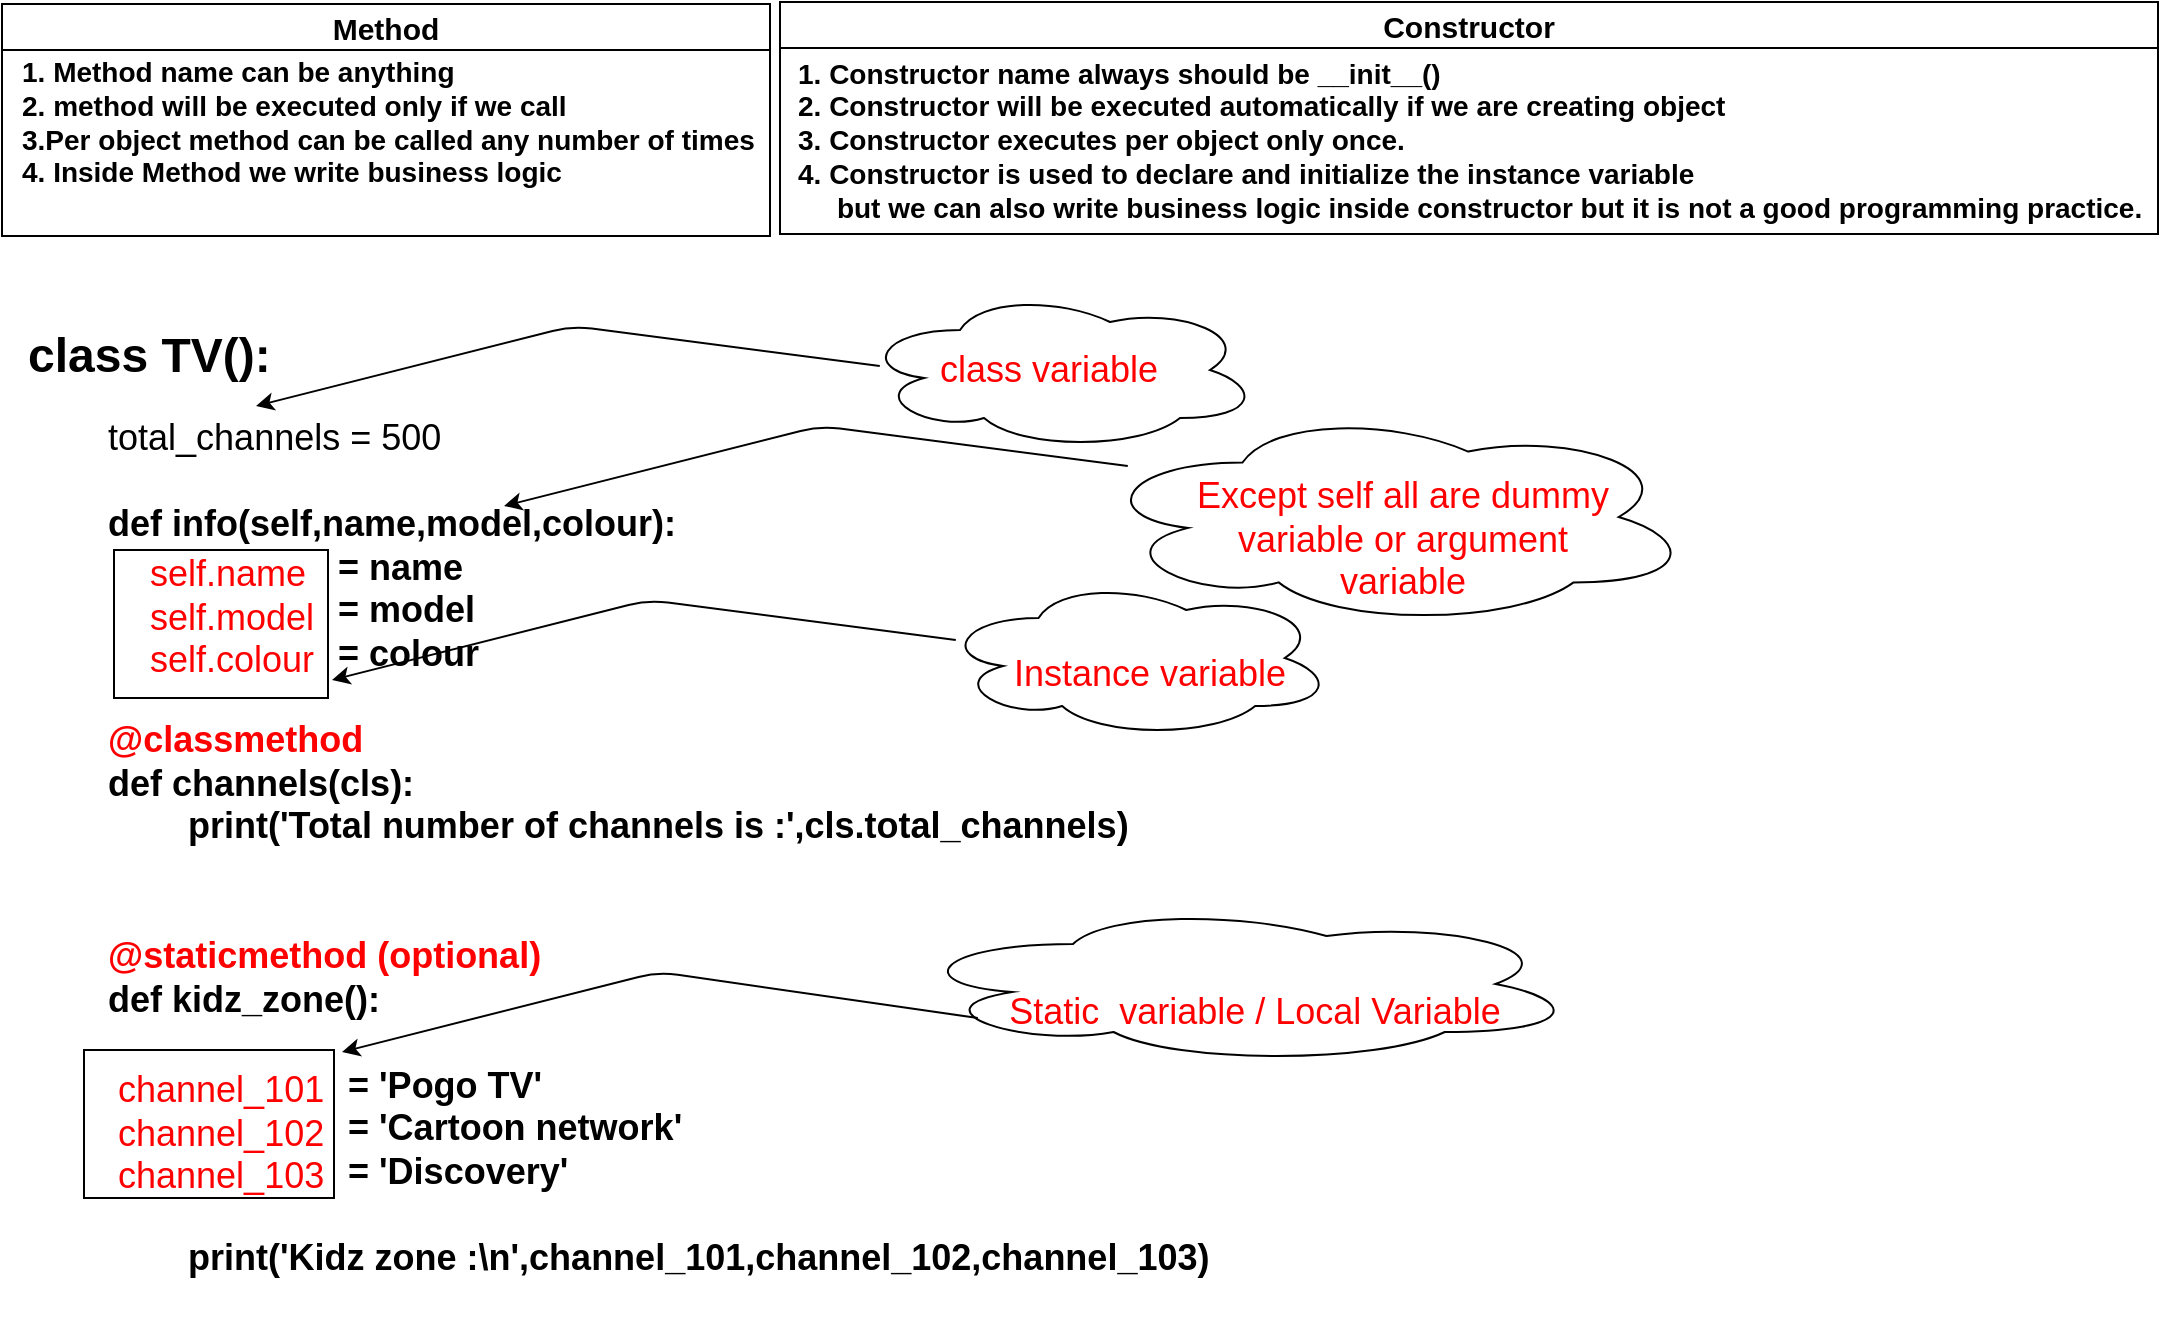 <mxfile version="16.4.5" type="github"><diagram id="Bc4UYXTZ4qeQw-wt_M6N" name="Page-1"><mxGraphModel dx="1108" dy="516" grid="0" gridSize="10" guides="0" tooltips="1" connect="0" arrows="0" fold="1" page="0" pageScale="1" pageWidth="850" pageHeight="1100" math="0" shadow="0"><root><mxCell id="0"/><mxCell id="1" parent="0"/><mxCell id="G-MpAkQVezBca7Nc1rq2-37" value="" style="ellipse;shape=cloud;whiteSpace=wrap;html=1;rounded=0;sketch=0;fontSize=18;fontColor=#FF0000;" vertex="1" parent="1"><mxGeometry x="564" y="416" width="301" height="109" as="geometry"/></mxCell><mxCell id="G-MpAkQVezBca7Nc1rq2-32" value="" style="ellipse;shape=cloud;whiteSpace=wrap;html=1;rounded=0;sketch=0;fontSize=18;fontColor=#FF0000;" vertex="1" parent="1"><mxGeometry x="448" y="357" width="200" height="80" as="geometry"/></mxCell><mxCell id="G-MpAkQVezBca7Nc1rq2-33" value="" style="ellipse;shape=cloud;whiteSpace=wrap;html=1;rounded=0;sketch=0;fontSize=18;fontColor=#FF0000;" vertex="1" parent="1"><mxGeometry x="488" y="501" width="197" height="80" as="geometry"/></mxCell><mxCell id="G-MpAkQVezBca7Nc1rq2-34" value="" style="ellipse;shape=cloud;whiteSpace=wrap;html=1;rounded=0;sketch=0;fontSize=18;fontColor=#FF0000;" vertex="1" parent="1"><mxGeometry x="470" y="664" width="338" height="80" as="geometry"/></mxCell><mxCell id="G-MpAkQVezBca7Nc1rq2-2" value="&lt;h1&gt;class TV():&lt;/h1&gt;&lt;div style=&quot;font-size: 18px&quot;&gt;&lt;span&gt;&#9;&lt;/span&gt;&lt;span style=&quot;white-space: pre&quot;&gt;&#9;&lt;/span&gt;total_channels = 500&lt;br&gt;&lt;/div&gt;&lt;div style=&quot;font-size: 18px&quot;&gt;&lt;br&gt;&lt;/div&gt;&lt;div style=&quot;font-size: 18px&quot;&gt;&lt;div&gt;&lt;b&gt;&lt;font color=&quot;#ff0000&quot;&gt;&lt;span&gt;&#9;&lt;/span&gt;&lt;/font&gt;&lt;/b&gt;&lt;/div&gt;&lt;div&gt;&lt;b&gt;&lt;span&gt;&#9;&lt;/span&gt;&lt;span&gt;&#9;&lt;/span&gt;&lt;span style=&quot;white-space: pre&quot;&gt;&#9;&lt;/span&gt;def info(self,name,model,colour):&lt;br&gt;&lt;/b&gt;&lt;/div&gt;&lt;/div&gt;&lt;blockquote style=&quot;margin: 0 0 0 40px ; border: none ; padding: 0px&quot;&gt;&lt;blockquote style=&quot;margin: 0 0 0 40px ; border: none ; padding: 0px&quot;&gt;&lt;div style=&quot;font-size: 18px&quot;&gt;&lt;div&gt;&lt;b&gt;&amp;nbsp; &amp;nbsp; &amp;nbsp; &amp;nbsp; &amp;nbsp; &amp;nbsp; &amp;nbsp; &amp;nbsp;= name&lt;/b&gt;&lt;/div&gt;&lt;/div&gt;&lt;/blockquote&gt;&lt;blockquote style=&quot;margin: 0 0 0 40px ; border: none ; padding: 0px&quot;&gt;&lt;div style=&quot;font-size: 18px&quot;&gt;&lt;div&gt;&lt;b&gt;&amp;nbsp; &amp;nbsp; &amp;nbsp; &amp;nbsp; &amp;nbsp; &amp;nbsp; &amp;nbsp; &amp;nbsp;= model&lt;/b&gt;&lt;/div&gt;&lt;/div&gt;&lt;/blockquote&gt;&lt;blockquote style=&quot;margin: 0 0 0 40px ; border: none ; padding: 0px&quot;&gt;&lt;div style=&quot;font-size: 18px&quot;&gt;&lt;div&gt;&lt;b&gt;&amp;nbsp; &amp;nbsp; &amp;nbsp; &amp;nbsp; &amp;nbsp; &amp;nbsp; &amp;nbsp; &amp;nbsp;= colour&lt;/b&gt;&lt;/div&gt;&lt;/div&gt;&lt;/blockquote&gt;&lt;/blockquote&gt;&lt;div style=&quot;font-size: 18px&quot;&gt;&lt;div&gt;&lt;b&gt;&lt;br&gt;&lt;/b&gt;&lt;/div&gt;&lt;div&gt;&lt;div&gt;&lt;b&gt;&lt;font color=&quot;#ff0000&quot;&gt;&lt;span&gt;&#9;&lt;/span&gt;&lt;span style=&quot;white-space: pre&quot;&gt;&#9;&lt;/span&gt;@classmethod&lt;/font&gt;&lt;/b&gt;&lt;/div&gt;&lt;div&gt;&lt;b&gt;&lt;span&gt;&#9;&lt;/span&gt;&lt;span&gt;&#9;&lt;/span&gt;&lt;span style=&quot;white-space: pre&quot;&gt;&#9;&lt;/span&gt;def channels(cls):&lt;br&gt;&lt;/b&gt;&lt;/div&gt;&lt;div&gt;&lt;b&gt;&lt;span&gt;&#9;&lt;/span&gt;&lt;span&gt;&#9;&lt;/span&gt;&lt;span&gt;&#9;&lt;/span&gt;&lt;span&gt;&#9;&lt;/span&gt;&lt;span style=&quot;white-space: pre&quot;&gt;&#9;&lt;/span&gt;&lt;span style=&quot;white-space: pre&quot;&gt;&#9;&lt;/span&gt;print('Total number of channels is :',cls.total_channels)&lt;/b&gt;&lt;/div&gt;&lt;/div&gt;&lt;/div&gt;&lt;div style=&quot;font-size: 18px&quot;&gt;&lt;br&gt;&lt;/div&gt;&lt;div style=&quot;font-size: 18px&quot;&gt;&lt;br&gt;&lt;/div&gt;&lt;div style=&quot;font-size: 18px&quot;&gt;&lt;span&gt;&#9;&lt;/span&gt;&lt;b&gt;&lt;font color=&quot;#ff0000&quot;&gt;&lt;span&gt;&#9;&lt;/span&gt;&lt;span style=&quot;white-space: pre&quot;&gt;&#9;&lt;/span&gt;@staticmethod (optional)&lt;/font&gt;&lt;/b&gt;&lt;/div&gt;&lt;div style=&quot;font-size: 18px&quot;&gt;&lt;b&gt;&lt;font style=&quot;font-size: 18px&quot;&gt;&lt;span&gt;&#9;&lt;/span&gt;&lt;span&gt;&#9;&lt;/span&gt;&lt;span style=&quot;white-space: pre&quot;&gt;&#9;&lt;/span&gt;def kidz_zone():&lt;br&gt;&lt;/font&gt;&lt;/b&gt;&lt;/div&gt;&lt;div style=&quot;font-size: 18px&quot;&gt;&lt;b&gt;&lt;font style=&quot;font-size: 18px&quot;&gt;&lt;br&gt;&lt;/font&gt;&lt;/b&gt;&lt;/div&gt;&lt;blockquote style=&quot;margin: 0 0 0 40px ; border: none ; padding: 0px&quot;&gt;&lt;blockquote style=&quot;margin: 0 0 0 40px ; border: none ; padding: 0px&quot;&gt;&lt;div style=&quot;font-size: 18px&quot;&gt;&lt;b&gt;&lt;font style=&quot;font-size: 18px&quot;&gt;&lt;span style=&quot;white-space: pre&quot;&gt;&#9;&lt;/span&gt;&lt;span style=&quot;white-space: pre&quot;&gt;&#9;&lt;/span&gt;= 'Pogo TV'&lt;/font&gt;&lt;/b&gt;&lt;/div&gt;&lt;/blockquote&gt;&lt;blockquote style=&quot;margin: 0 0 0 40px ; border: none ; padding: 0px&quot;&gt;&lt;div style=&quot;font-size: 18px&quot;&gt;&lt;b&gt;&lt;font style=&quot;font-size: 18px&quot;&gt;&amp;nbsp;&lt;span style=&quot;white-space: pre&quot;&gt;&#9;&lt;/span&gt;&lt;span style=&quot;white-space: pre&quot;&gt;&#9;&lt;/span&gt;= 'Cartoon network'&lt;/font&gt;&lt;/b&gt;&lt;/div&gt;&lt;/blockquote&gt;&lt;blockquote style=&quot;margin: 0 0 0 40px ; border: none ; padding: 0px&quot;&gt;&lt;div style=&quot;font-size: 18px&quot;&gt;&lt;b&gt;&lt;font style=&quot;font-size: 18px&quot;&gt;&amp;nbsp;&lt;span style=&quot;white-space: pre&quot;&gt;&#9;&lt;/span&gt;&lt;span style=&quot;white-space: pre&quot;&gt;&#9;&lt;/span&gt;= 'Discovery'&lt;/font&gt;&lt;/b&gt;&lt;/div&gt;&lt;div style=&quot;font-size: 18px&quot;&gt;&lt;b&gt;&lt;font style=&quot;font-size: 18px&quot;&gt;&lt;br&gt;&lt;/font&gt;&lt;/b&gt;&lt;/div&gt;&lt;/blockquote&gt;&lt;blockquote style=&quot;margin: 0 0 0 40px ; border: none ; padding: 0px&quot;&gt;&lt;div style=&quot;font-size: 18px&quot;&gt;&lt;b&gt;&lt;font style=&quot;font-size: 18px&quot;&gt;&lt;span&gt;print('Kidz zone :\n',&lt;/span&gt;&lt;/font&gt;&lt;/b&gt;&lt;b&gt;channel_101,&lt;/b&gt;&lt;b&gt;channel_102,&lt;/b&gt;&lt;b&gt;channel_103&lt;/b&gt;&lt;b&gt;)&lt;/b&gt;&lt;/div&gt;&lt;/blockquote&gt;&lt;/blockquote&gt;&lt;div style=&quot;font-size: 18px&quot;&gt;&lt;b&gt;&lt;br&gt;&lt;/b&gt;&lt;/div&gt;&lt;div style=&quot;font-size: 18px&quot;&gt;&lt;br&gt;&lt;/div&gt;" style="text;html=1;strokeColor=none;fillColor=none;spacing=5;spacingTop=-20;whiteSpace=wrap;overflow=hidden;rounded=0;sketch=0;" vertex="1" parent="1"><mxGeometry x="27" y="370" width="812" height="502" as="geometry"/></mxCell><mxCell id="G-MpAkQVezBca7Nc1rq2-21" value="Instance variable" style="text;html=1;strokeColor=none;fillColor=none;align=center;verticalAlign=middle;whiteSpace=wrap;rounded=0;sketch=0;fontSize=18;fontColor=#FF0000;" vertex="1" parent="1"><mxGeometry x="470" y="534" width="246" height="30" as="geometry"/></mxCell><mxCell id="G-MpAkQVezBca7Nc1rq2-16" value="class variable" style="text;html=1;strokeColor=none;fillColor=none;align=center;verticalAlign=middle;whiteSpace=wrap;rounded=0;sketch=0;fontSize=18;fontColor=#FF0000;" vertex="1" parent="1"><mxGeometry x="464" y="382" width="157" height="30" as="geometry"/></mxCell><mxCell id="G-MpAkQVezBca7Nc1rq2-26" value="" style="rounded=0;whiteSpace=wrap;html=1;sketch=0;fontSize=18;fontColor=#FF0000;" vertex="1" parent="1"><mxGeometry x="75" y="487" width="107" height="74" as="geometry"/></mxCell><mxCell id="G-MpAkQVezBca7Nc1rq2-20" value="&lt;h1&gt;&lt;br&gt;&lt;/h1&gt;&lt;div&gt;&lt;br&gt;&lt;/div&gt;&lt;div&gt;&lt;div&gt;self.name&lt;/div&gt;&lt;div&gt;self.model&lt;/div&gt;&lt;div&gt;self.colour&lt;/div&gt;&lt;/div&gt;" style="text;html=1;strokeColor=none;fillColor=none;spacing=5;spacingTop=-20;whiteSpace=wrap;overflow=hidden;rounded=0;sketch=0;fontSize=18;fontColor=#FF0000;" vertex="1" parent="1"><mxGeometry x="88" y="386" width="190" height="211" as="geometry"/></mxCell><mxCell id="G-MpAkQVezBca7Nc1rq2-25" value="" style="rounded=0;whiteSpace=wrap;html=1;sketch=0;fontSize=18;fontColor=#FF0000;" vertex="1" parent="1"><mxGeometry x="60" y="737" width="125" height="74" as="geometry"/></mxCell><mxCell id="BrKpq8vj028ilXMLDZcw-2" value="Method" style="swimlane;fontSize=15;" parent="1" vertex="1"><mxGeometry x="19" y="214" width="384" height="116" as="geometry"/></mxCell><mxCell id="BrKpq8vj028ilXMLDZcw-3" value="&lt;font style=&quot;font-size: 14px&quot;&gt;1. Method name can be anything&lt;br&gt;2. method will be executed only if we call&lt;br&gt;3.Per object method can be called any number of times&lt;br&gt;4. Inside Method we write business logic&lt;/font&gt;" style="text;html=1;align=left;verticalAlign=middle;resizable=0;points=[];autosize=1;strokeColor=none;fillColor=none;fontStyle=1;" parent="BrKpq8vj028ilXMLDZcw-2" vertex="1"><mxGeometry x="8" y="27" width="376" height="64" as="geometry"/></mxCell><mxCell id="BrKpq8vj028ilXMLDZcw-6" value="Constructor" style="swimlane;fontSize=15;" parent="1" vertex="1"><mxGeometry x="408" y="213" width="689" height="116" as="geometry"/></mxCell><mxCell id="BrKpq8vj028ilXMLDZcw-7" value="&lt;font style=&quot;font-size: 14px&quot;&gt;1. Constructor name always should be __init__()&lt;br&gt;2. Constructor will be executed automatically if we are creating object&lt;br&gt;3. Constructor executes per object only once.&lt;br&gt;4. Constructor is used to declare and initialize the instance variable &lt;br&gt;&amp;nbsp; &amp;nbsp; &amp;nbsp;but we can also write business logic inside constructor but it is not a good programming practice.&lt;/font&gt;" style="text;html=1;align=left;verticalAlign=middle;resizable=0;points=[];autosize=1;strokeColor=none;fillColor=none;fontStyle=1;" parent="BrKpq8vj028ilXMLDZcw-6" vertex="1"><mxGeometry x="7" y="29" width="682" height="79" as="geometry"/></mxCell><mxCell id="G-MpAkQVezBca7Nc1rq2-23" value="&lt;h1&gt;&lt;br&gt;&lt;/h1&gt;&lt;div&gt;&lt;br&gt;&lt;/div&gt;&lt;div&gt;&lt;div&gt;channel_101&lt;/div&gt;&lt;div&gt;channel_102&lt;/div&gt;&lt;div&gt;channel_103&lt;/div&gt;&lt;/div&gt;" style="text;html=1;strokeColor=none;fillColor=none;spacing=5;spacingTop=-20;whiteSpace=wrap;overflow=hidden;rounded=0;sketch=0;fontSize=18;fontColor=#FF0000;" vertex="1" parent="1"><mxGeometry x="72" y="644" width="190" height="211" as="geometry"/></mxCell><mxCell id="G-MpAkQVezBca7Nc1rq2-27" value="Static&amp;nbsp; variable / Local Variable" style="text;html=1;strokeColor=none;fillColor=none;align=center;verticalAlign=middle;whiteSpace=wrap;rounded=0;sketch=0;fontSize=18;fontColor=#FF0000;" vertex="1" parent="1"><mxGeometry x="508" y="690" width="275" height="55" as="geometry"/></mxCell><mxCell id="G-MpAkQVezBca7Nc1rq2-28" value="" style="endArrow=classic;html=1;rounded=1;sketch=0;fontSize=18;fontColor=#FF0000;curved=0;exitX=-0.004;exitY=0.564;exitDx=0;exitDy=0;exitPerimeter=0;" edge="1" parent="1" source="G-MpAkQVezBca7Nc1rq2-27"><mxGeometry width="50" height="50" relative="1" as="geometry"><mxPoint x="239" y="688" as="sourcePoint"/><mxPoint x="189" y="738" as="targetPoint"/><Array as="points"><mxPoint x="347" y="698"/></Array></mxGeometry></mxCell><mxCell id="G-MpAkQVezBca7Nc1rq2-29" value="" style="endArrow=classic;html=1;rounded=1;sketch=0;fontSize=18;fontColor=#FF0000;curved=0;exitX=-0.004;exitY=0.564;exitDx=0;exitDy=0;exitPerimeter=0;" edge="1" parent="1"><mxGeometry width="50" height="50" relative="1" as="geometry"><mxPoint x="495.9" y="532.02" as="sourcePoint"/><mxPoint x="184" y="552" as="targetPoint"/><Array as="points"><mxPoint x="342" y="512"/></Array></mxGeometry></mxCell><mxCell id="G-MpAkQVezBca7Nc1rq2-30" value="" style="endArrow=classic;html=1;rounded=1;sketch=0;fontSize=18;fontColor=#FF0000;curved=0;exitX=-0.004;exitY=0.564;exitDx=0;exitDy=0;exitPerimeter=0;" edge="1" parent="1"><mxGeometry width="50" height="50" relative="1" as="geometry"><mxPoint x="457.9" y="395.02" as="sourcePoint"/><mxPoint x="146" y="415" as="targetPoint"/><Array as="points"><mxPoint x="304" y="375"/></Array></mxGeometry></mxCell><mxCell id="G-MpAkQVezBca7Nc1rq2-36" value="Except self all are dummy variable or argument variable" style="text;html=1;strokeColor=none;fillColor=none;align=center;verticalAlign=middle;whiteSpace=wrap;rounded=0;sketch=0;fontSize=18;fontColor=#FF0000;" vertex="1" parent="1"><mxGeometry x="605" y="467" width="229" height="30" as="geometry"/></mxCell><mxCell id="G-MpAkQVezBca7Nc1rq2-38" value="" style="endArrow=classic;html=1;rounded=1;sketch=0;fontSize=18;fontColor=#FF0000;curved=0;exitX=-0.004;exitY=0.564;exitDx=0;exitDy=0;exitPerimeter=0;" edge="1" parent="1"><mxGeometry width="50" height="50" relative="1" as="geometry"><mxPoint x="581.9" y="445.02" as="sourcePoint"/><mxPoint x="270" y="465" as="targetPoint"/><Array as="points"><mxPoint x="428" y="425"/></Array></mxGeometry></mxCell></root></mxGraphModel></diagram></mxfile>